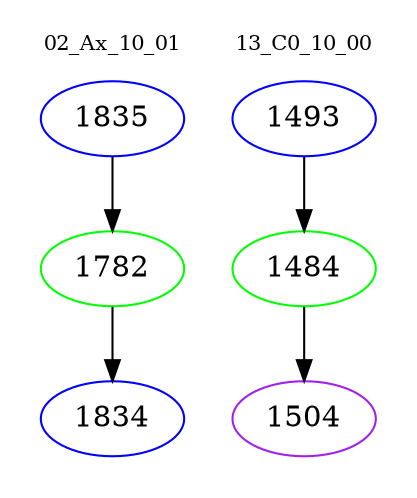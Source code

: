 digraph{
subgraph cluster_0 {
color = white
label = "02_Ax_10_01";
fontsize=10;
T0_1835 [label="1835", color="blue"]
T0_1835 -> T0_1782 [color="black"]
T0_1782 [label="1782", color="green"]
T0_1782 -> T0_1834 [color="black"]
T0_1834 [label="1834", color="blue"]
}
subgraph cluster_1 {
color = white
label = "13_C0_10_00";
fontsize=10;
T1_1493 [label="1493", color="blue"]
T1_1493 -> T1_1484 [color="black"]
T1_1484 [label="1484", color="green"]
T1_1484 -> T1_1504 [color="black"]
T1_1504 [label="1504", color="purple"]
}
}
